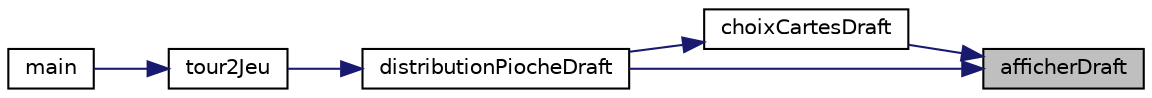 digraph "afficherDraft"
{
 // INTERACTIVE_SVG=YES
 // LATEX_PDF_SIZE
  edge [fontname="Helvetica",fontsize="10",labelfontname="Helvetica",labelfontsize="10"];
  node [fontname="Helvetica",fontsize="10",shape=record];
  rankdir="RL";
  Node1 [label="afficherDraft",height=0.2,width=0.4,color="black", fillcolor="grey75", style="filled", fontcolor="black",tooltip="Affiche la totalité des cartes de la pioche."];
  Node1 -> Node2 [dir="back",color="midnightblue",fontsize="10",style="solid",fontname="Helvetica"];
  Node2 [label="choixCartesDraft",height=0.2,width=0.4,color="black", fillcolor="white", style="filled",URL="$creation_8c.html#af74d34f4d0047ef863ec31deb9b22d1f",tooltip="Fait choisir aux joueurs leurs 10 cartes, une par une, parmi la pioche."];
  Node2 -> Node3 [dir="back",color="midnightblue",fontsize="10",style="solid",fontname="Helvetica"];
  Node3 [label="distributionPiocheDraft",height=0.2,width=0.4,color="black", fillcolor="white", style="filled",URL="$jeu_8c.html#ad4e518ad53e71965295fc37cf207e77e",tooltip="Constitue les mains de tous les joueurs et les séries."];
  Node3 -> Node4 [dir="back",color="midnightblue",fontsize="10",style="solid",fontname="Helvetica"];
  Node4 [label="tour2Jeu",height=0.2,width=0.4,color="black", fillcolor="white", style="filled",URL="$jeu_8c.html#af93d3121afa95f7a3e7d318fa364f568",tooltip=": Lance le jeu et fait une boucle tant que le jeu n'est pas fini"];
  Node4 -> Node5 [dir="back",color="midnightblue",fontsize="10",style="solid",fontname="Helvetica"];
  Node5 [label="main",height=0.2,width=0.4,color="black", fillcolor="white", style="filled",URL="$main_8c.html#ac4c0f8a8146b128f1b8f920e3a9c3b1e",tooltip=" "];
  Node1 -> Node3 [dir="back",color="midnightblue",fontsize="10",style="solid",fontname="Helvetica"];
}
